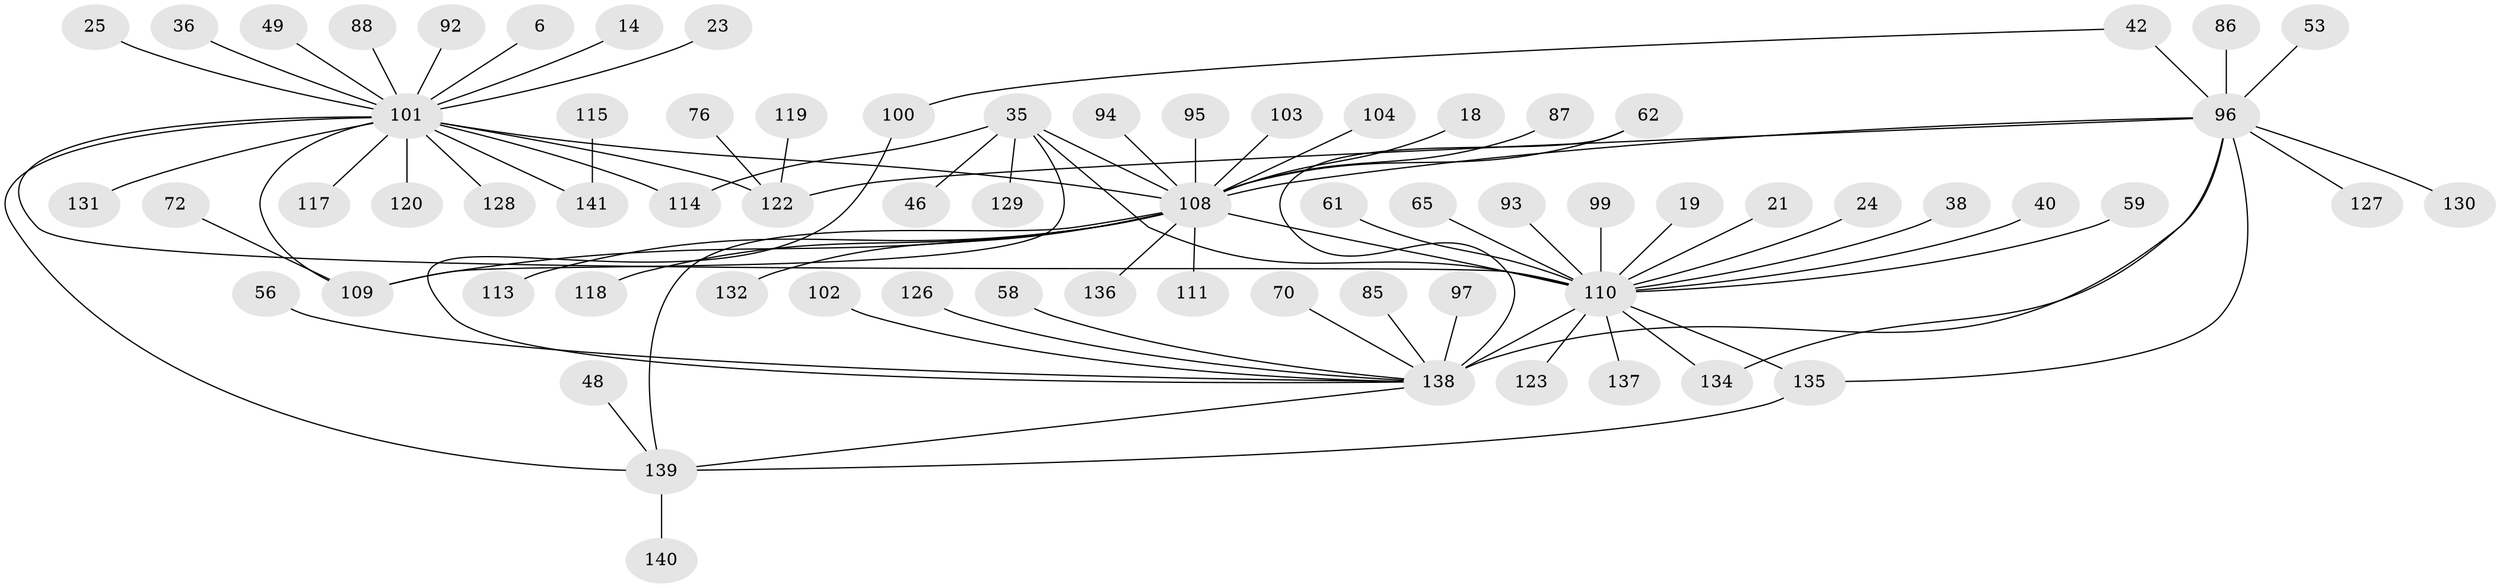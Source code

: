 // original degree distribution, {2: 0.23404255319148937, 28: 0.0070921985815602835, 4: 0.07801418439716312, 23: 0.0070921985815602835, 8: 0.014184397163120567, 1: 0.46808510638297873, 7: 0.014184397163120567, 5: 0.03546099290780142, 11: 0.014184397163120567, 3: 0.09929078014184398, 10: 0.0070921985815602835, 6: 0.02127659574468085}
// Generated by graph-tools (version 1.1) at 2025/47/03/09/25 04:47:00]
// undirected, 70 vertices, 83 edges
graph export_dot {
graph [start="1"]
  node [color=gray90,style=filled];
  6;
  14;
  18;
  19;
  21;
  23;
  24;
  25;
  35 [super="+32"];
  36;
  38 [super="+13"];
  40;
  42;
  46;
  48;
  49;
  53;
  56 [super="+34"];
  58;
  59;
  61;
  62;
  65;
  70;
  72;
  76;
  85 [super="+78"];
  86;
  87;
  88 [super="+11"];
  92;
  93;
  94;
  95;
  96 [super="+79+64"];
  97;
  99;
  100;
  101 [super="+3"];
  102;
  103;
  104 [super="+57"];
  108 [super="+98"];
  109 [super="+29"];
  110 [super="+84+107+90+67+20"];
  111;
  113;
  114;
  115;
  117 [super="+50"];
  118;
  119;
  120 [super="+1"];
  122 [super="+33+44+121+112+105"];
  123;
  126;
  127 [super="+66"];
  128;
  129 [super="+60"];
  130;
  131;
  132;
  134 [super="+80+133"];
  135;
  136 [super="+54"];
  137;
  138 [super="+17+91+125+55"];
  139 [super="+52+116+124"];
  140;
  141 [super="+69"];
  6 -- 101;
  14 -- 101;
  18 -- 108;
  19 -- 110;
  21 -- 110;
  23 -- 101;
  24 -- 110 [weight=2];
  25 -- 101;
  35 -- 108 [weight=2];
  35 -- 109 [weight=2];
  35 -- 46;
  35 -- 114;
  35 -- 129;
  35 -- 110 [weight=4];
  36 -- 101;
  38 -- 110;
  40 -- 110;
  42 -- 100;
  42 -- 96 [weight=2];
  48 -- 139;
  49 -- 101;
  53 -- 96;
  56 -- 138;
  58 -- 138;
  59 -- 110;
  61 -- 110;
  62 -- 108;
  62 -- 138;
  65 -- 110;
  70 -- 138;
  72 -- 109;
  76 -- 122;
  85 -- 138;
  86 -- 96;
  87 -- 108;
  88 -- 101;
  92 -- 101;
  93 -- 110;
  94 -- 108;
  95 -- 108;
  96 -- 130;
  96 -- 134;
  96 -- 135;
  96 -- 122;
  96 -- 127;
  96 -- 108 [weight=2];
  96 -- 138 [weight=2];
  97 -- 138;
  99 -- 110;
  100 -- 138;
  101 -- 108 [weight=3];
  101 -- 109;
  101 -- 128;
  101 -- 131;
  101 -- 141 [weight=2];
  101 -- 114;
  101 -- 110 [weight=7];
  101 -- 120;
  101 -- 122 [weight=4];
  101 -- 117;
  101 -- 139;
  102 -- 138;
  103 -- 108;
  104 -- 108;
  108 -- 132;
  108 -- 136;
  108 -- 139 [weight=2];
  108 -- 109;
  108 -- 111;
  108 -- 113;
  108 -- 118;
  108 -- 110 [weight=4];
  110 -- 123;
  110 -- 138 [weight=6];
  110 -- 134;
  110 -- 135;
  110 -- 137;
  115 -- 141;
  119 -- 122;
  126 -- 138;
  135 -- 139;
  138 -- 139 [weight=2];
  139 -- 140;
}

